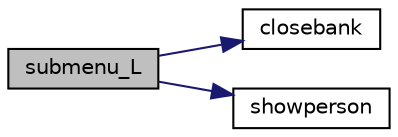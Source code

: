 digraph "submenu_L"
{
 // INTERACTIVE_SVG=YES
  edge [fontname="Helvetica",fontsize="10",labelfontname="Helvetica",labelfontsize="10"];
  node [fontname="Helvetica",fontsize="10",shape=record];
  rankdir="LR";
  Node1 [label="submenu_L",height=0.2,width=0.4,color="black", fillcolor="grey75", style="filled" fontcolor="black"];
  Node1 -> Node2 [color="midnightblue",fontsize="10",style="solid",fontname="Helvetica"];
  Node2 [label="closebank",height=0.2,width=0.4,color="black", fillcolor="white", style="filled",URL="$da/dc3/bank_8h.html#a60bb70c92f7ae8abb85c7a5c5daca1f9"];
  Node1 -> Node3 [color="midnightblue",fontsize="10",style="solid",fontname="Helvetica"];
  Node3 [label="showperson",height=0.2,width=0.4,color="black", fillcolor="white", style="filled",URL="$da/dc3/bank_8h.html#a46585078e685ea3507614db7c416f661"];
}
